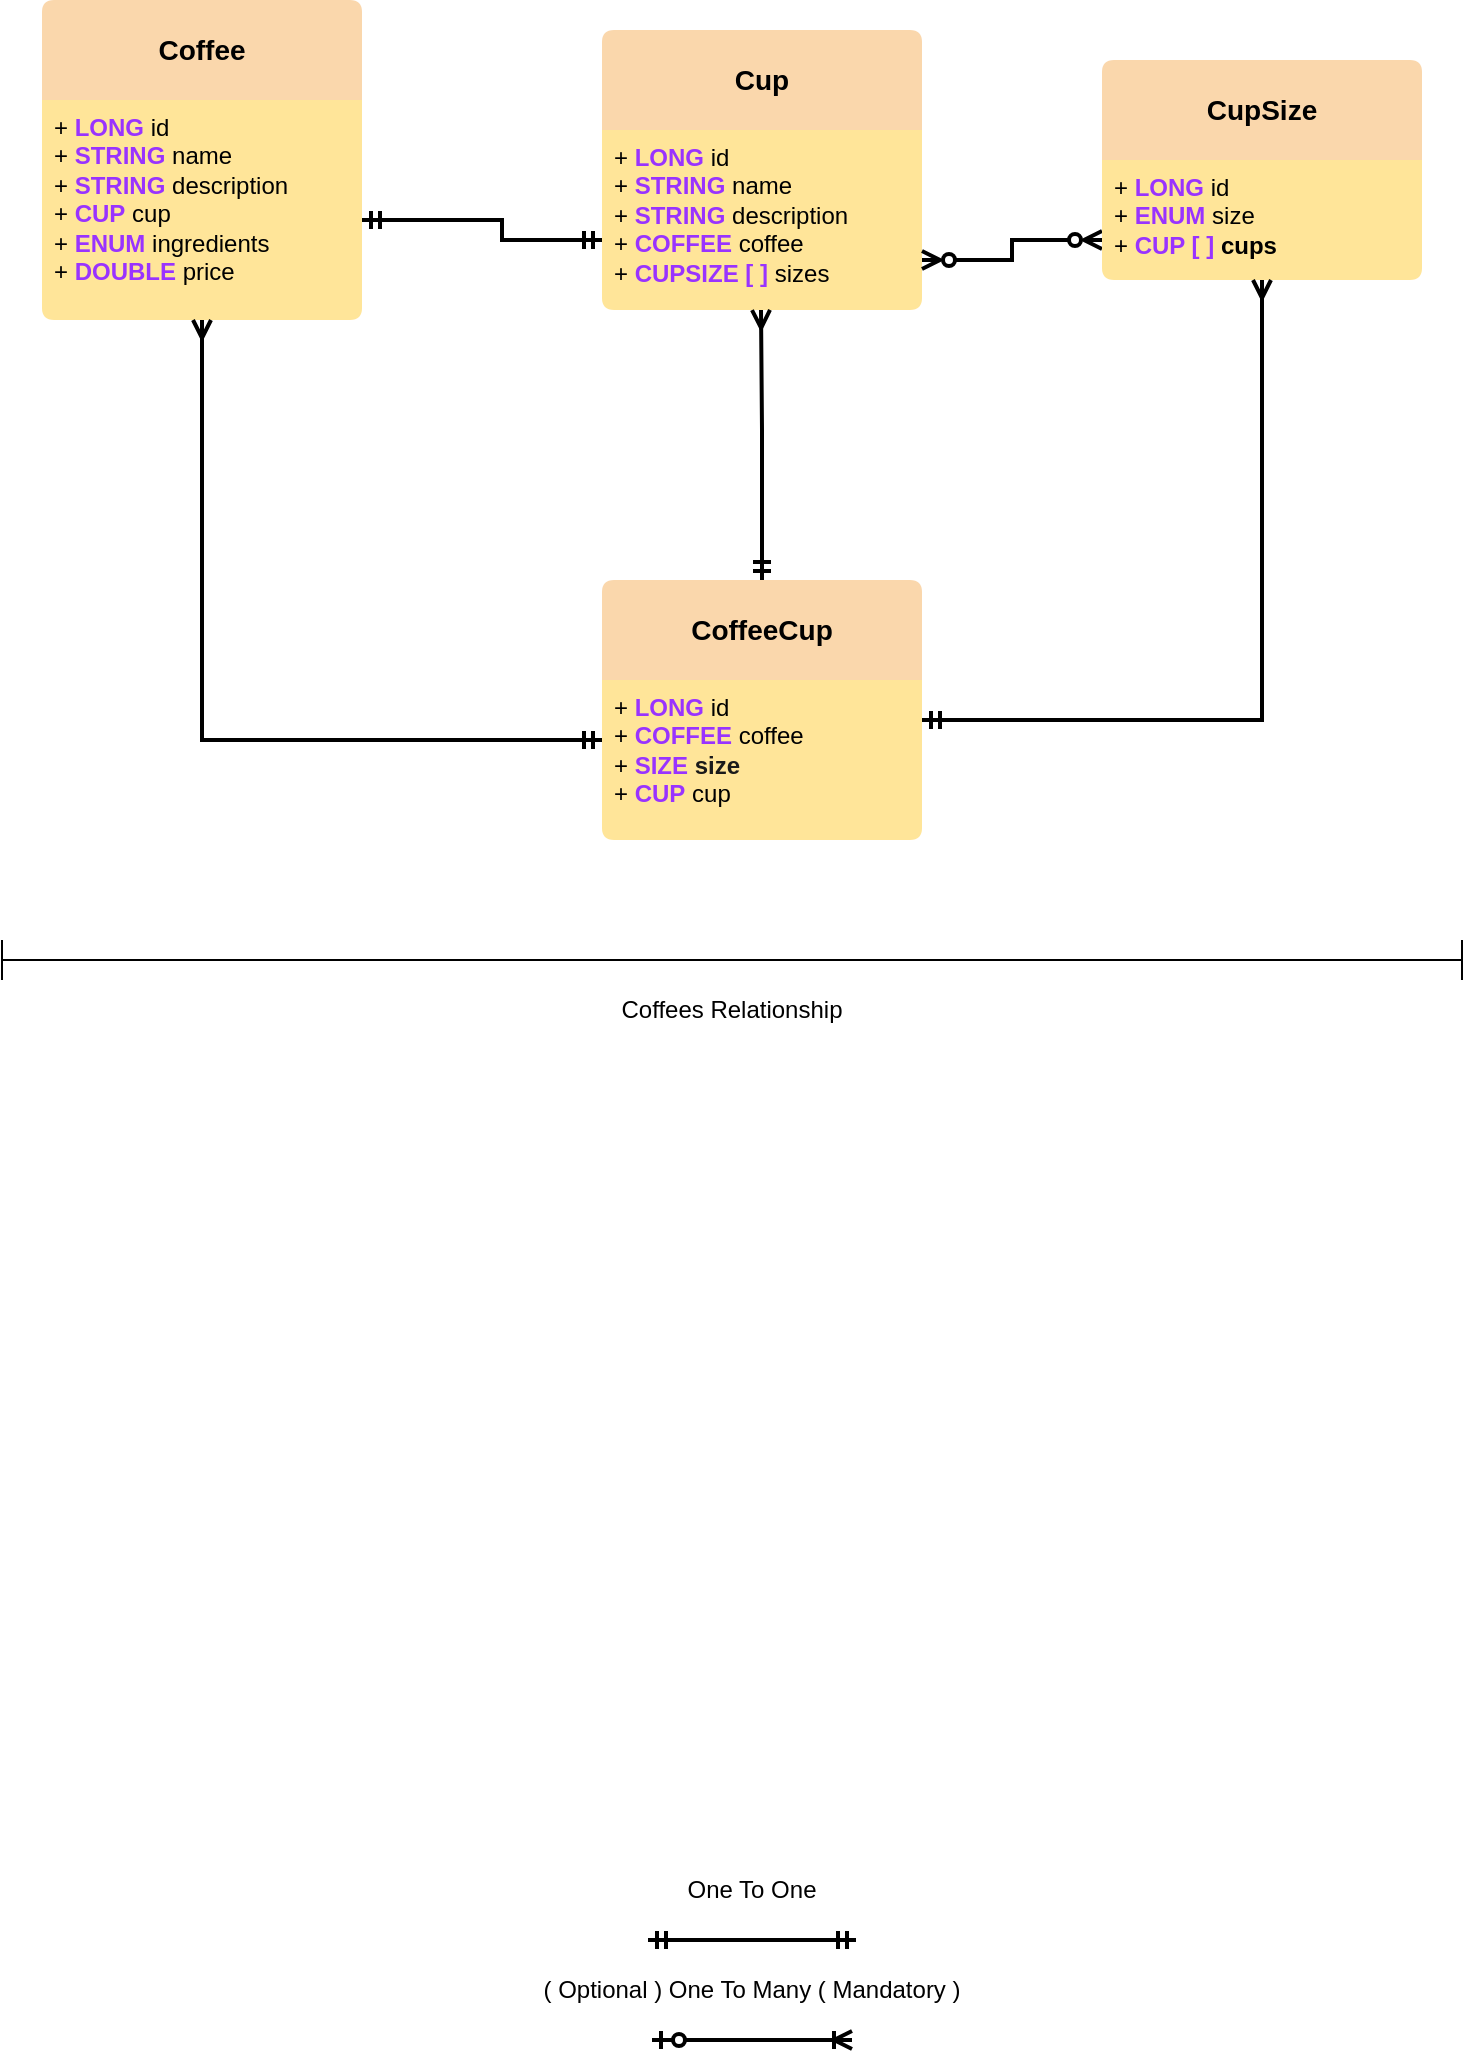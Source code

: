 <mxfile version="22.1.22" type="embed">
  <diagram id="R2lEEEUBdFMjLlhIrx00" name="Page-1">
    <mxGraphModel dx="953" dy="758" grid="1" gridSize="10" guides="1" tooltips="1" connect="1" arrows="1" fold="1" page="1" pageScale="1" pageWidth="850" pageHeight="1100" background="none" math="0" shadow="0" extFonts="Permanent Marker^https://fonts.googleapis.com/css?family=Permanent+Marker">
      <root>
        <mxCell id="0" />
        <mxCell id="1" parent="0" />
        <mxCell id="c0POk-AYakL3CJ1UOKwH-1" value="&lt;b&gt;Coffee&lt;/b&gt;" style="swimlane;childLayout=stackLayout;horizontal=1;startSize=50;horizontalStack=0;rounded=1;fontSize=14;fontStyle=0;strokeWidth=2;resizeParent=0;resizeLast=1;shadow=0;dashed=0;align=center;arcSize=4;whiteSpace=wrap;html=1;fillColor=#fad7ac;strokeColor=none;gradientColor=none;swimlaneFillColor=#FFE599;" parent="1" vertex="1">
          <mxGeometry x="80" y="60" width="160" height="160" as="geometry" />
        </mxCell>
        <mxCell id="c0POk-AYakL3CJ1UOKwH-2" value="+ &lt;b&gt;&lt;font color=&quot;#9933ff&quot;&gt;LONG&lt;/font&gt;&lt;/b&gt; id&lt;div&gt;+ &lt;b&gt;&lt;font color=&quot;#9933ff&quot;&gt;STRING&lt;/font&gt;&lt;/b&gt; name&lt;/div&gt;&lt;div&gt;+ &lt;b&gt;&lt;font color=&quot;#9933ff&quot;&gt;STRING&lt;/font&gt;&lt;/b&gt; description&lt;br&gt;+ &lt;font color=&quot;#9933ff&quot;&gt;&lt;b&gt;CUP&lt;/b&gt;&lt;/font&gt; cup&lt;br&gt;+ &lt;b&gt;&lt;font color=&quot;#9933ff&quot;&gt;ENUM&lt;/font&gt;&lt;/b&gt; ingredients&lt;div&gt;+ &lt;b&gt;&lt;font color=&quot;#9933ff&quot;&gt;DOUBLE&lt;/font&gt;&lt;/b&gt; price&lt;/div&gt;&lt;/div&gt;" style="align=left;strokeColor=none;fillColor=none;spacingLeft=4;fontSize=12;verticalAlign=top;resizable=0;rotatable=0;part=1;html=1;" parent="c0POk-AYakL3CJ1UOKwH-1" vertex="1">
          <mxGeometry y="50" width="160" height="110" as="geometry" />
        </mxCell>
        <mxCell id="c0POk-AYakL3CJ1UOKwH-3" value="&lt;b&gt;Cup&lt;/b&gt;" style="swimlane;childLayout=stackLayout;horizontal=1;startSize=50;horizontalStack=0;rounded=1;fontSize=14;fontStyle=0;strokeWidth=2;resizeParent=0;resizeLast=1;shadow=0;dashed=0;align=center;arcSize=4;whiteSpace=wrap;html=1;fillColor=#fad7ac;strokeColor=none;gradientColor=none;swimlaneFillColor=#FFE599;" parent="1" vertex="1">
          <mxGeometry x="360" y="75" width="160" height="140" as="geometry" />
        </mxCell>
        <mxCell id="c0POk-AYakL3CJ1UOKwH-4" value="+ &lt;b&gt;&lt;font color=&quot;#9933ff&quot;&gt;LONG&lt;/font&gt;&lt;/b&gt; id&lt;div&gt;+ &lt;b&gt;&lt;font color=&quot;#9933ff&quot;&gt;STRING&lt;/font&gt;&lt;/b&gt; name&lt;/div&gt;&lt;div&gt;+ &lt;b&gt;&lt;font color=&quot;#9933ff&quot;&gt;STRING&lt;/font&gt;&lt;/b&gt; description&lt;br&gt;+ &lt;font color=&quot;#9933ff&quot;&gt;&lt;b&gt;COFFEE&lt;/b&gt;&lt;/font&gt;&amp;nbsp;coffee&lt;br&gt;+ &lt;font color=&quot;#9933ff&quot;&gt;&lt;b&gt;CUPSIZE [ ]&lt;/b&gt;&lt;/font&gt;&amp;nbsp;sizes&lt;/div&gt;" style="align=left;strokeColor=none;fillColor=none;spacingLeft=4;fontSize=12;verticalAlign=top;resizable=0;rotatable=0;part=1;html=1;" parent="c0POk-AYakL3CJ1UOKwH-3" vertex="1">
          <mxGeometry y="50" width="160" height="90" as="geometry" />
        </mxCell>
        <mxCell id="9" value="" style="edgeStyle=orthogonalEdgeStyle;rounded=0;orthogonalLoop=1;jettySize=auto;html=1;strokeWidth=2;endArrow=ERzeroToMany;endFill=0;startArrow=ERzeroToMany;startFill=0;" parent="1" source="c0POk-AYakL3CJ1UOKwH-5" target="c0POk-AYakL3CJ1UOKwH-4" edge="1">
          <mxGeometry relative="1" as="geometry">
            <Array as="points">
              <mxPoint x="565" y="180" />
              <mxPoint x="565" y="190" />
            </Array>
          </mxGeometry>
        </mxCell>
        <mxCell id="c0POk-AYakL3CJ1UOKwH-5" value="&lt;b&gt;CupSize&lt;/b&gt;" style="swimlane;childLayout=stackLayout;horizontal=1;startSize=50;horizontalStack=0;rounded=1;fontSize=14;fontStyle=0;strokeWidth=2;resizeParent=0;resizeLast=1;shadow=0;dashed=0;align=center;arcSize=4;whiteSpace=wrap;html=1;fillColor=#fad7ac;strokeColor=none;gradientColor=none;swimlaneFillColor=#FFE599;" parent="1" vertex="1">
          <mxGeometry x="610" y="90" width="160" height="110" as="geometry" />
        </mxCell>
        <mxCell id="c0POk-AYakL3CJ1UOKwH-6" value="+ &lt;b&gt;&lt;font color=&quot;#9933ff&quot;&gt;LONG&lt;/font&gt;&lt;/b&gt; id&lt;div&gt;+ &lt;b&gt;&lt;font color=&quot;#9933ff&quot;&gt;ENUM&lt;/font&gt;&lt;/b&gt;&amp;nbsp;size&lt;/div&gt;&lt;div&gt;+ &lt;b&gt;&lt;font color=&quot;#9933ff&quot;&gt;CUP [ ]&lt;/font&gt; cups&lt;/b&gt;&lt;/div&gt;" style="align=left;strokeColor=none;fillColor=none;spacingLeft=4;fontSize=12;verticalAlign=top;resizable=0;rotatable=0;part=1;html=1;" parent="c0POk-AYakL3CJ1UOKwH-5" vertex="1">
          <mxGeometry y="50" width="160" height="60" as="geometry" />
        </mxCell>
        <mxCell id="c0POk-AYakL3CJ1UOKwH-14" value="" style="edgeStyle=entityRelationEdgeStyle;fontSize=12;html=1;endArrow=ERoneToMany;startArrow=ERzeroToOne;rounded=0;strokeWidth=2;" parent="1" edge="1">
          <mxGeometry width="100" height="100" relative="1" as="geometry">
            <mxPoint x="385" y="1080" as="sourcePoint" />
            <mxPoint x="485" y="1080" as="targetPoint" />
            <Array as="points">
              <mxPoint x="395" y="1150" />
              <mxPoint x="465" y="1160" />
            </Array>
          </mxGeometry>
        </mxCell>
        <mxCell id="c0POk-AYakL3CJ1UOKwH-15" value="( Optional ) One To Many ( Mandatory )" style="text;html=1;align=center;verticalAlign=middle;whiteSpace=wrap;rounded=0;" parent="1" vertex="1">
          <mxGeometry x="320" y="1040" width="230" height="30" as="geometry" />
        </mxCell>
        <mxCell id="c0POk-AYakL3CJ1UOKwH-17" value="" style="edgeStyle=entityRelationEdgeStyle;fontSize=12;html=1;endArrow=ERmandOne;startArrow=ERmandOne;rounded=0;strokeWidth=2;entryX=0.025;entryY=0.133;entryDx=0;entryDy=0;entryPerimeter=0;" parent="1" edge="1">
          <mxGeometry width="100" height="100" relative="1" as="geometry">
            <mxPoint x="383" y="1030" as="sourcePoint" />
            <mxPoint x="487" y="1030" as="targetPoint" />
            <Array as="points">
              <mxPoint x="413" y="782.5" />
            </Array>
          </mxGeometry>
        </mxCell>
        <mxCell id="c0POk-AYakL3CJ1UOKwH-18" value="One To One" style="text;html=1;align=center;verticalAlign=middle;whiteSpace=wrap;rounded=0;" parent="1" vertex="1">
          <mxGeometry x="395" y="990" width="80" height="30" as="geometry" />
        </mxCell>
        <mxCell id="c0POk-AYakL3CJ1UOKwH-21" value="" style="shape=crossbar;whiteSpace=wrap;html=1;rounded=1;" parent="1" vertex="1">
          <mxGeometry x="60" y="530" width="730" height="20" as="geometry" />
        </mxCell>
        <mxCell id="c0POk-AYakL3CJ1UOKwH-22" value="Coffees Relationship" style="text;html=1;align=center;verticalAlign=middle;whiteSpace=wrap;rounded=0;" parent="1" vertex="1">
          <mxGeometry x="335" y="550" width="180" height="30" as="geometry" />
        </mxCell>
        <mxCell id="10" value="" style="edgeStyle=orthogonalEdgeStyle;rounded=0;orthogonalLoop=1;jettySize=auto;html=1;strokeWidth=2;startArrow=ERmandOne;startFill=0;endArrow=ERmandOne;endFill=0;" parent="1" source="c0POk-AYakL3CJ1UOKwH-4" target="c0POk-AYakL3CJ1UOKwH-2" edge="1">
          <mxGeometry relative="1" as="geometry">
            <Array as="points">
              <mxPoint x="310" y="180" />
              <mxPoint x="310" y="170" />
            </Array>
          </mxGeometry>
        </mxCell>
        <mxCell id="11" value="&lt;b&gt;CoffeeCup&lt;/b&gt;" style="swimlane;childLayout=stackLayout;horizontal=1;startSize=50;horizontalStack=0;rounded=1;fontSize=14;fontStyle=0;strokeWidth=2;resizeParent=0;resizeLast=1;shadow=0;dashed=0;align=center;arcSize=4;whiteSpace=wrap;html=1;fillColor=#fad7ac;strokeColor=none;gradientColor=none;swimlaneFillColor=#FFE599;" vertex="1" parent="1">
          <mxGeometry x="360" y="350" width="160" height="130" as="geometry" />
        </mxCell>
        <mxCell id="12" value="+ &lt;font color=&quot;#9933ff&quot;&gt;&lt;b&gt;LONG&lt;/b&gt;&lt;/font&gt;&amp;nbsp;id&lt;div&gt;+ &lt;font color=&quot;#9933ff&quot;&gt;&lt;b&gt;COFFEE&lt;/b&gt;&lt;/font&gt;&amp;nbsp;coffee&lt;/div&gt;&lt;div&gt;+ &lt;b style=&quot;&quot;&gt;&lt;font color=&quot;#9933ff&quot;&gt;SIZE &lt;/font&gt;&lt;font color=&quot;#1a1a1a&quot;&gt;size&lt;/font&gt;&lt;/b&gt;&lt;br&gt;+ &lt;font color=&quot;#9933ff&quot;&gt;&lt;b&gt;CUP&lt;/b&gt;&lt;/font&gt; cup&lt;br&gt;&lt;/div&gt;" style="align=left;strokeColor=none;fillColor=none;spacingLeft=4;fontSize=12;verticalAlign=top;resizable=0;rotatable=0;part=1;html=1;" vertex="1" parent="11">
          <mxGeometry y="50" width="160" height="80" as="geometry" />
        </mxCell>
        <mxCell id="13" value="" style="edgeStyle=orthogonalEdgeStyle;rounded=0;orthogonalLoop=1;jettySize=auto;html=1;strokeWidth=2;startArrow=ERmandOne;startFill=0;endArrow=ERmany;endFill=0;entryX=0.5;entryY=1;entryDx=0;entryDy=0;" edge="1" parent="1" target="c0POk-AYakL3CJ1UOKwH-2">
          <mxGeometry relative="1" as="geometry">
            <Array as="points">
              <mxPoint x="360" y="430" />
              <mxPoint x="160" y="430" />
            </Array>
            <mxPoint x="360" y="430" as="sourcePoint" />
            <mxPoint x="140" y="240" as="targetPoint" />
          </mxGeometry>
        </mxCell>
        <mxCell id="14" value="" style="edgeStyle=orthogonalEdgeStyle;rounded=0;orthogonalLoop=1;jettySize=auto;html=1;strokeWidth=2;startArrow=ERmandOne;startFill=0;endArrow=ERmany;endFill=0;exitX=0.5;exitY=0;exitDx=0;exitDy=0;" edge="1" parent="1" source="11">
          <mxGeometry relative="1" as="geometry">
            <Array as="points">
              <mxPoint x="440" y="275" />
            </Array>
            <mxPoint x="439.5" y="345" as="sourcePoint" />
            <mxPoint x="439.5" y="215" as="targetPoint" />
          </mxGeometry>
        </mxCell>
        <mxCell id="15" value="" style="edgeStyle=orthogonalEdgeStyle;rounded=0;orthogonalLoop=1;jettySize=auto;html=1;strokeWidth=2;startArrow=ERmandOne;startFill=0;endArrow=ERmany;endFill=0;entryX=0.5;entryY=1;entryDx=0;entryDy=0;exitX=1;exitY=0.25;exitDx=0;exitDy=0;" edge="1" parent="1" source="12">
          <mxGeometry relative="1" as="geometry">
            <Array as="points">
              <mxPoint x="690" y="420" />
            </Array>
            <mxPoint x="890" y="410" as="sourcePoint" />
            <mxPoint x="690" y="200" as="targetPoint" />
          </mxGeometry>
        </mxCell>
      </root>
    </mxGraphModel>
  </diagram>
</mxfile>
